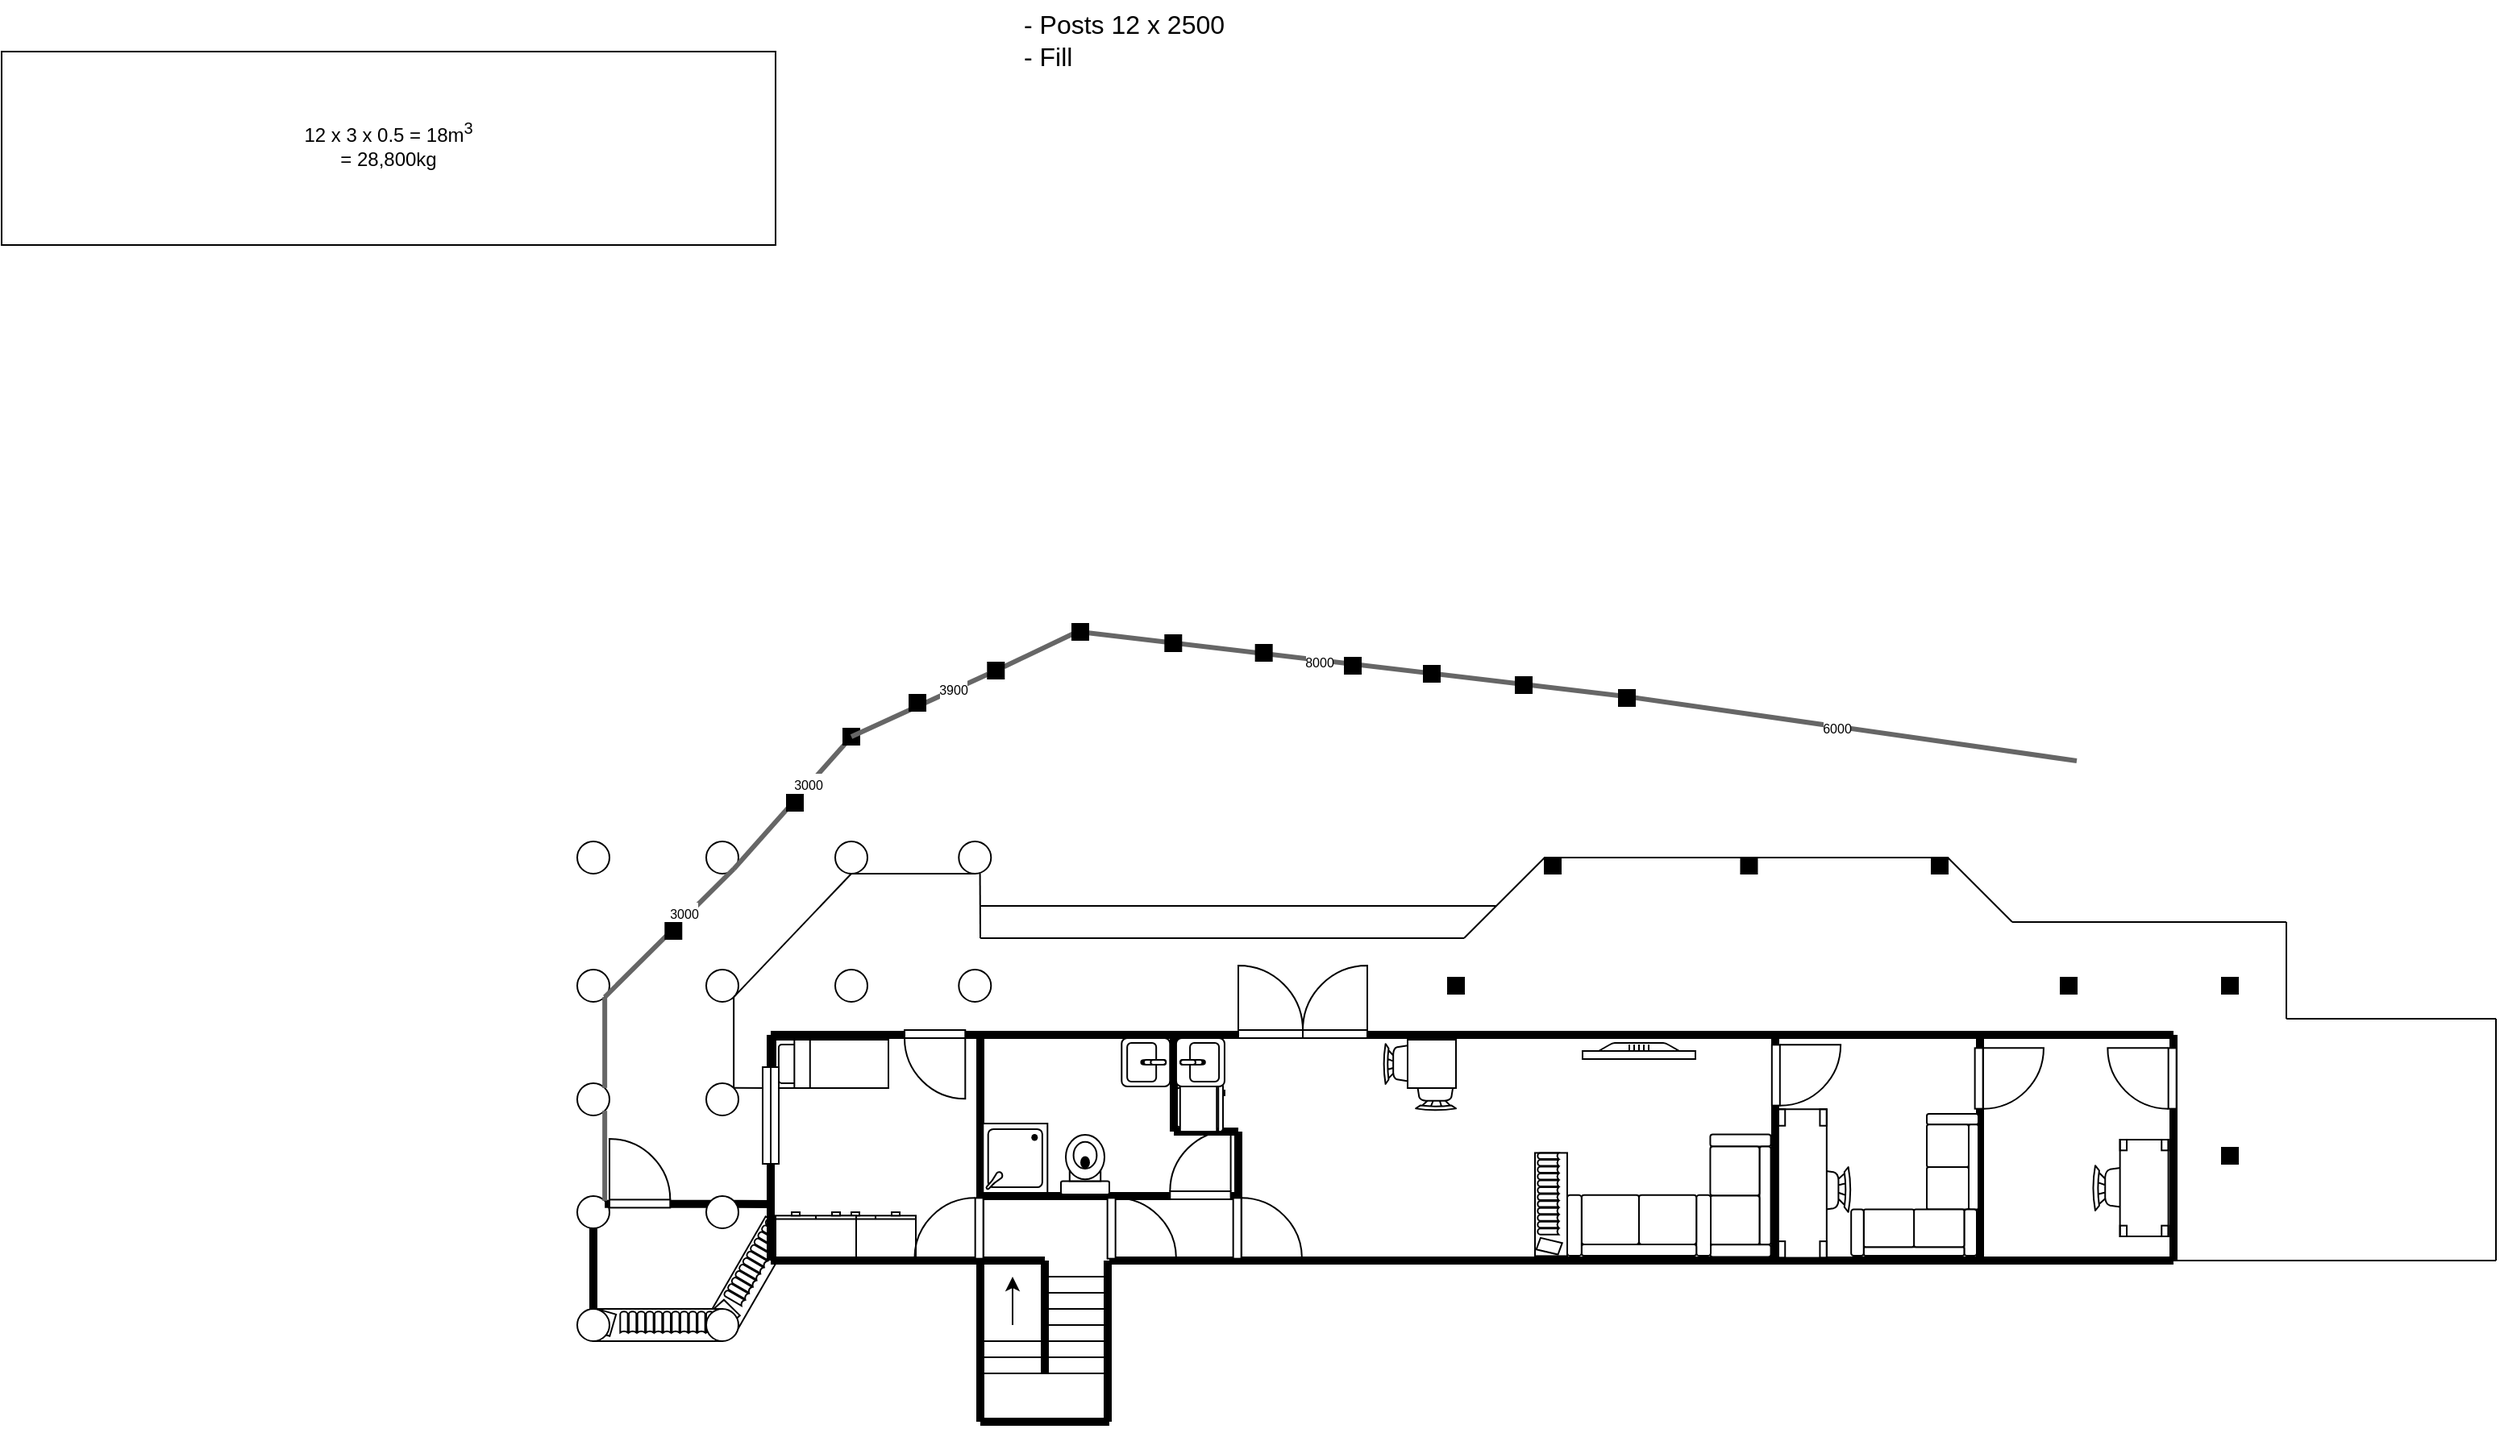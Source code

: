 <mxfile version="27.0.4">
  <diagram name="Page-1" id="iaeJkMmUDWYEsQgRDd_k">
    <mxGraphModel dx="2125" dy="1907" grid="1" gridSize="10" guides="1" tooltips="1" connect="1" arrows="1" fold="1" page="1" pageScale="1" pageWidth="827" pageHeight="1169" math="0" shadow="0">
      <root>
        <mxCell id="0" />
        <mxCell id="1" parent="0" />
        <mxCell id="kuIqpSutb5f7zw_z0I1X-170" value="" style="verticalLabelPosition=bottom;html=1;verticalAlign=top;align=center;shape=mxgraph.floorplan.bookcase;rotation=-240;" vertex="1" parent="1">
          <mxGeometry x="-257" y="218" width="70" height="20" as="geometry" />
        </mxCell>
        <mxCell id="kuIqpSutb5f7zw_z0I1X-166" value="" style="endArrow=none;html=1;rounded=0;entryX=1;entryY=0;entryDx=0;entryDy=0;exitX=0.783;exitY=0.541;exitDx=0;exitDy=0;exitPerimeter=0;" edge="1" parent="1" source="kuIqpSutb5f7zw_z0I1X-110" target="kuIqpSutb5f7zw_z0I1X-55">
          <mxGeometry width="50" height="50" relative="1" as="geometry">
            <mxPoint x="-130" y="10" as="sourcePoint" />
            <mxPoint x="-53" y="10" as="targetPoint" />
          </mxGeometry>
        </mxCell>
        <mxCell id="kuIqpSutb5f7zw_z0I1X-130" value="" style="verticalLabelPosition=bottom;html=1;verticalAlign=top;align=center;shape=mxgraph.floorplan.chair;shadow=0;flipH=1;flipV=1;" vertex="1" parent="1">
          <mxGeometry x="190" y="102" width="25" height="25" as="geometry" />
        </mxCell>
        <mxCell id="kuIqpSutb5f7zw_z0I1X-118" value="" style="verticalLabelPosition=bottom;html=1;verticalAlign=top;align=center;shape=mxgraph.floorplan.bookcase;rotation=-180;" vertex="1" parent="1">
          <mxGeometry x="-320" y="250" width="80" height="20" as="geometry" />
        </mxCell>
        <mxCell id="kuIqpSutb5f7zw_z0I1X-99" value="" style="verticalLabelPosition=bottom;html=1;verticalAlign=top;align=center;shape=mxgraph.floorplan.dresser;rotation=-180;" vertex="1" parent="1">
          <mxGeometry x="-170" y="190" width="50" height="28" as="geometry" />
        </mxCell>
        <mxCell id="kuIqpSutb5f7zw_z0I1X-95" value="" style="verticalLabelPosition=bottom;html=1;verticalAlign=top;align=center;shape=mxgraph.floorplan.chair;rotation=90;" vertex="1" parent="1">
          <mxGeometry x="430.0" y="160" width="28" height="32" as="geometry" />
        </mxCell>
        <mxCell id="kuIqpSutb5f7zw_z0I1X-91" value="" style="verticalLabelPosition=bottom;html=1;verticalAlign=top;align=center;shape=mxgraph.floorplan.chair;rotation=-90;" vertex="1" parent="1">
          <mxGeometry x="611.82" y="159" width="28" height="32" as="geometry" />
        </mxCell>
        <mxCell id="kuIqpSutb5f7zw_z0I1X-2" value="" style="endArrow=none;html=1;rounded=0;strokeWidth=5;" edge="1" parent="1">
          <mxGeometry width="50" height="50" relative="1" as="geometry">
            <mxPoint x="40" y="80" as="sourcePoint" />
            <mxPoint x="420" y="80" as="targetPoint" />
          </mxGeometry>
        </mxCell>
        <mxCell id="kuIqpSutb5f7zw_z0I1X-3" value="" style="endArrow=none;html=1;rounded=0;strokeWidth=5;" edge="1" parent="1">
          <mxGeometry width="50" height="50" relative="1" as="geometry">
            <mxPoint x="413" y="222" as="sourcePoint" />
            <mxPoint x="413" y="82" as="targetPoint" />
          </mxGeometry>
        </mxCell>
        <mxCell id="kuIqpSutb5f7zw_z0I1X-4" value="" style="endArrow=none;html=1;rounded=0;strokeWidth=5;" edge="1" parent="1">
          <mxGeometry width="50" height="50" relative="1" as="geometry">
            <mxPoint x="540" y="80" as="sourcePoint" />
            <mxPoint x="420" y="80" as="targetPoint" />
          </mxGeometry>
        </mxCell>
        <mxCell id="kuIqpSutb5f7zw_z0I1X-5" value="" style="endArrow=none;html=1;rounded=0;strokeWidth=5;" edge="1" parent="1">
          <mxGeometry width="50" height="50" relative="1" as="geometry">
            <mxPoint x="540" y="220" as="sourcePoint" />
            <mxPoint x="540" y="80" as="targetPoint" />
          </mxGeometry>
        </mxCell>
        <mxCell id="kuIqpSutb5f7zw_z0I1X-6" value="" style="endArrow=none;html=1;rounded=0;strokeWidth=5;" edge="1" parent="1">
          <mxGeometry width="50" height="50" relative="1" as="geometry">
            <mxPoint x="660" y="80" as="sourcePoint" />
            <mxPoint x="540" y="80" as="targetPoint" />
          </mxGeometry>
        </mxCell>
        <mxCell id="kuIqpSutb5f7zw_z0I1X-7" value="" style="endArrow=none;html=1;rounded=0;strokeWidth=5;" edge="1" parent="1">
          <mxGeometry width="50" height="50" relative="1" as="geometry">
            <mxPoint x="660" y="220" as="sourcePoint" />
            <mxPoint x="660" y="80" as="targetPoint" />
          </mxGeometry>
        </mxCell>
        <mxCell id="kuIqpSutb5f7zw_z0I1X-8" value="" style="endArrow=none;html=1;rounded=0;strokeWidth=5;" edge="1" parent="1">
          <mxGeometry width="50" height="50" relative="1" as="geometry">
            <mxPoint x="80" y="220" as="sourcePoint" />
            <mxPoint x="660" y="220" as="targetPoint" />
          </mxGeometry>
        </mxCell>
        <mxCell id="kuIqpSutb5f7zw_z0I1X-9" value="" style="endArrow=none;html=1;rounded=0;strokeWidth=5;" edge="1" parent="1">
          <mxGeometry width="50" height="50" relative="1" as="geometry">
            <mxPoint x="40" y="140" as="sourcePoint" />
            <mxPoint x="40" y="80" as="targetPoint" />
          </mxGeometry>
        </mxCell>
        <mxCell id="kuIqpSutb5f7zw_z0I1X-10" value="" style="endArrow=none;html=1;rounded=0;strokeWidth=5;" edge="1" parent="1">
          <mxGeometry width="50" height="50" relative="1" as="geometry">
            <mxPoint x="80" y="220" as="sourcePoint" />
            <mxPoint x="80" y="140" as="targetPoint" />
          </mxGeometry>
        </mxCell>
        <mxCell id="kuIqpSutb5f7zw_z0I1X-11" value="" style="endArrow=none;html=1;rounded=0;strokeWidth=5;" edge="1" parent="1">
          <mxGeometry width="50" height="50" relative="1" as="geometry">
            <mxPoint x="40" y="140" as="sourcePoint" />
            <mxPoint x="80" y="140" as="targetPoint" />
          </mxGeometry>
        </mxCell>
        <mxCell id="kuIqpSutb5f7zw_z0I1X-12" value="" style="endArrow=none;html=1;rounded=0;strokeWidth=5;" edge="1" parent="1">
          <mxGeometry width="50" height="50" relative="1" as="geometry">
            <mxPoint x="-80" y="80" as="sourcePoint" />
            <mxPoint x="40" y="80" as="targetPoint" />
          </mxGeometry>
        </mxCell>
        <mxCell id="kuIqpSutb5f7zw_z0I1X-13" value="" style="endArrow=none;html=1;rounded=0;strokeWidth=5;" edge="1" parent="1">
          <mxGeometry width="50" height="50" relative="1" as="geometry">
            <mxPoint x="-80" y="180" as="sourcePoint" />
            <mxPoint x="-80" y="80" as="targetPoint" />
          </mxGeometry>
        </mxCell>
        <mxCell id="kuIqpSutb5f7zw_z0I1X-14" value="" style="endArrow=none;html=1;rounded=0;strokeWidth=5;" edge="1" parent="1">
          <mxGeometry width="50" height="50" relative="1" as="geometry">
            <mxPoint x="80" y="180" as="sourcePoint" />
            <mxPoint x="-80" y="180" as="targetPoint" />
          </mxGeometry>
        </mxCell>
        <mxCell id="kuIqpSutb5f7zw_z0I1X-15" value="" style="endArrow=none;html=1;rounded=0;strokeWidth=5;" edge="1" parent="1">
          <mxGeometry width="50" height="50" relative="1" as="geometry">
            <mxPoint y="220" as="sourcePoint" />
            <mxPoint x="80" y="220" as="targetPoint" />
          </mxGeometry>
        </mxCell>
        <mxCell id="kuIqpSutb5f7zw_z0I1X-16" value="" style="endArrow=none;html=1;rounded=0;strokeWidth=5;" edge="1" parent="1">
          <mxGeometry width="50" height="50" relative="1" as="geometry">
            <mxPoint x="-210" y="80" as="sourcePoint" />
            <mxPoint x="-80" y="80" as="targetPoint" />
          </mxGeometry>
        </mxCell>
        <mxCell id="kuIqpSutb5f7zw_z0I1X-17" value="" style="endArrow=none;html=1;rounded=0;strokeWidth=5;" edge="1" parent="1" source="kuIqpSutb5f7zw_z0I1X-110">
          <mxGeometry width="50" height="50" relative="1" as="geometry">
            <mxPoint x="-210" y="220" as="sourcePoint" />
            <mxPoint x="-210" y="80" as="targetPoint" />
          </mxGeometry>
        </mxCell>
        <mxCell id="kuIqpSutb5f7zw_z0I1X-18" value="" style="endArrow=none;html=1;rounded=0;strokeWidth=5;" edge="1" parent="1">
          <mxGeometry width="50" height="50" relative="1" as="geometry">
            <mxPoint x="-80" y="220" as="sourcePoint" />
            <mxPoint x="-210" y="220" as="targetPoint" />
          </mxGeometry>
        </mxCell>
        <mxCell id="kuIqpSutb5f7zw_z0I1X-19" value="" style="endArrow=none;html=1;rounded=0;strokeWidth=5;" edge="1" parent="1">
          <mxGeometry width="50" height="50" relative="1" as="geometry">
            <mxPoint x="-80" y="220" as="sourcePoint" />
            <mxPoint x="-80" y="180" as="targetPoint" />
          </mxGeometry>
        </mxCell>
        <mxCell id="kuIqpSutb5f7zw_z0I1X-20" value="" style="endArrow=none;html=1;rounded=0;strokeWidth=5;" edge="1" parent="1">
          <mxGeometry width="50" height="50" relative="1" as="geometry">
            <mxPoint x="-1" y="320" as="sourcePoint" />
            <mxPoint x="-1" y="220" as="targetPoint" />
          </mxGeometry>
        </mxCell>
        <mxCell id="kuIqpSutb5f7zw_z0I1X-21" value="" style="endArrow=none;html=1;rounded=0;strokeWidth=5;" edge="1" parent="1">
          <mxGeometry width="50" height="50" relative="1" as="geometry">
            <mxPoint x="-80" y="320" as="sourcePoint" />
            <mxPoint x="-80" y="220" as="targetPoint" />
          </mxGeometry>
        </mxCell>
        <mxCell id="kuIqpSutb5f7zw_z0I1X-22" value="" style="endArrow=none;html=1;rounded=0;strokeWidth=5;" edge="1" parent="1">
          <mxGeometry width="50" height="50" relative="1" as="geometry">
            <mxPoint y="320" as="sourcePoint" />
            <mxPoint x="-80" y="320" as="targetPoint" />
          </mxGeometry>
        </mxCell>
        <mxCell id="kuIqpSutb5f7zw_z0I1X-23" value="" style="endArrow=none;html=1;rounded=0;strokeWidth=5;" edge="1" parent="1">
          <mxGeometry width="50" height="50" relative="1" as="geometry">
            <mxPoint x="-40" y="220" as="sourcePoint" />
            <mxPoint x="-80" y="220" as="targetPoint" />
          </mxGeometry>
        </mxCell>
        <mxCell id="kuIqpSutb5f7zw_z0I1X-24" value="" style="endArrow=none;html=1;rounded=0;strokeWidth=5;" edge="1" parent="1">
          <mxGeometry width="50" height="50" relative="1" as="geometry">
            <mxPoint x="-40" y="290" as="sourcePoint" />
            <mxPoint x="-40" y="220" as="targetPoint" />
          </mxGeometry>
        </mxCell>
        <mxCell id="kuIqpSutb5f7zw_z0I1X-25" value="" style="endArrow=none;html=1;rounded=0;" edge="1" parent="1">
          <mxGeometry width="50" height="50" relative="1" as="geometry">
            <mxPoint x="-40" y="240" as="sourcePoint" />
            <mxPoint y="240" as="targetPoint" />
          </mxGeometry>
        </mxCell>
        <mxCell id="kuIqpSutb5f7zw_z0I1X-26" value="" style="endArrow=none;html=1;rounded=0;" edge="1" parent="1">
          <mxGeometry width="50" height="50" relative="1" as="geometry">
            <mxPoint x="-40" y="250" as="sourcePoint" />
            <mxPoint y="250" as="targetPoint" />
          </mxGeometry>
        </mxCell>
        <mxCell id="kuIqpSutb5f7zw_z0I1X-27" value="" style="endArrow=none;html=1;rounded=0;" edge="1" parent="1">
          <mxGeometry width="50" height="50" relative="1" as="geometry">
            <mxPoint x="-40" y="260" as="sourcePoint" />
            <mxPoint y="260" as="targetPoint" />
          </mxGeometry>
        </mxCell>
        <mxCell id="kuIqpSutb5f7zw_z0I1X-28" value="" style="endArrow=none;html=1;rounded=0;" edge="1" parent="1">
          <mxGeometry width="50" height="50" relative="1" as="geometry">
            <mxPoint x="-40" y="270" as="sourcePoint" />
            <mxPoint y="270" as="targetPoint" />
          </mxGeometry>
        </mxCell>
        <mxCell id="kuIqpSutb5f7zw_z0I1X-29" value="" style="endArrow=none;html=1;rounded=0;" edge="1" parent="1">
          <mxGeometry width="50" height="50" relative="1" as="geometry">
            <mxPoint x="-40" y="280" as="sourcePoint" />
            <mxPoint y="280" as="targetPoint" />
          </mxGeometry>
        </mxCell>
        <mxCell id="kuIqpSutb5f7zw_z0I1X-30" value="" style="endArrow=none;html=1;rounded=0;" edge="1" parent="1">
          <mxGeometry width="50" height="50" relative="1" as="geometry">
            <mxPoint x="-40" y="290" as="sourcePoint" />
            <mxPoint y="290" as="targetPoint" />
          </mxGeometry>
        </mxCell>
        <mxCell id="kuIqpSutb5f7zw_z0I1X-31" value="" style="endArrow=none;html=1;rounded=0;" edge="1" parent="1">
          <mxGeometry width="50" height="50" relative="1" as="geometry">
            <mxPoint x="-40" y="230" as="sourcePoint" />
            <mxPoint y="230" as="targetPoint" />
          </mxGeometry>
        </mxCell>
        <mxCell id="kuIqpSutb5f7zw_z0I1X-32" value="" style="endArrow=none;html=1;rounded=0;" edge="1" parent="1">
          <mxGeometry width="50" height="50" relative="1" as="geometry">
            <mxPoint x="-80" y="290" as="sourcePoint" />
            <mxPoint x="-40" y="290" as="targetPoint" />
          </mxGeometry>
        </mxCell>
        <mxCell id="kuIqpSutb5f7zw_z0I1X-33" value="" style="endArrow=none;html=1;rounded=0;" edge="1" parent="1">
          <mxGeometry width="50" height="50" relative="1" as="geometry">
            <mxPoint x="-80" y="270" as="sourcePoint" />
            <mxPoint x="-40" y="270" as="targetPoint" />
          </mxGeometry>
        </mxCell>
        <mxCell id="kuIqpSutb5f7zw_z0I1X-34" value="" style="endArrow=none;html=1;rounded=0;" edge="1" parent="1">
          <mxGeometry width="50" height="50" relative="1" as="geometry">
            <mxPoint x="-80" y="280" as="sourcePoint" />
            <mxPoint x="-40" y="280" as="targetPoint" />
          </mxGeometry>
        </mxCell>
        <mxCell id="kuIqpSutb5f7zw_z0I1X-35" value="" style="endArrow=classic;html=1;rounded=0;" edge="1" parent="1">
          <mxGeometry width="50" height="50" relative="1" as="geometry">
            <mxPoint x="-60" y="260" as="sourcePoint" />
            <mxPoint x="-60" y="230" as="targetPoint" />
          </mxGeometry>
        </mxCell>
        <mxCell id="kuIqpSutb5f7zw_z0I1X-36" value="" style="verticalLabelPosition=bottom;html=1;verticalAlign=top;align=center;shape=mxgraph.floorplan.doorLeft;aspect=fixed;rotation=-90;" vertex="1" parent="1">
          <mxGeometry x="78" y="180" width="37.65" height="40" as="geometry" />
        </mxCell>
        <mxCell id="kuIqpSutb5f7zw_z0I1X-37" value="" style="verticalLabelPosition=bottom;html=1;verticalAlign=top;align=center;shape=mxgraph.floorplan.doorLeft;aspect=fixed;rotation=-90;" vertex="1" parent="1">
          <mxGeometry y="180" width="37.65" height="40" as="geometry" />
        </mxCell>
        <mxCell id="kuIqpSutb5f7zw_z0I1X-38" value="" style="verticalLabelPosition=bottom;html=1;verticalAlign=top;align=center;shape=mxgraph.floorplan.doorLeft;aspect=fixed;rotation=0;flipV=0;flipH=1;" vertex="1" parent="1">
          <mxGeometry x="-127" y="77" width="37.65" height="40" as="geometry" />
        </mxCell>
        <mxCell id="kuIqpSutb5f7zw_z0I1X-39" value="" style="verticalLabelPosition=bottom;html=1;verticalAlign=top;align=center;shape=mxgraph.floorplan.doorLeft;aspect=fixed;rotation=-180;" vertex="1" parent="1">
          <mxGeometry x="37.65" y="142" width="37.65" height="40" as="geometry" />
        </mxCell>
        <mxCell id="kuIqpSutb5f7zw_z0I1X-42" value="" style="verticalLabelPosition=bottom;html=1;verticalAlign=top;align=center;shape=mxgraph.floorplan.doorLeft;aspect=fixed;rotation=-90;flipH=1;" vertex="1" parent="1">
          <mxGeometry x="412.09" y="85" width="37.65" height="40" as="geometry" />
        </mxCell>
        <mxCell id="kuIqpSutb5f7zw_z0I1X-43" value="" style="verticalLabelPosition=bottom;html=1;verticalAlign=top;align=center;shape=mxgraph.floorplan.doorLeft;aspect=fixed;rotation=-90;flipH=1;" vertex="1" parent="1">
          <mxGeometry x="538" y="87" width="37.65" height="40" as="geometry" />
        </mxCell>
        <mxCell id="kuIqpSutb5f7zw_z0I1X-44" value="" style="verticalLabelPosition=bottom;html=1;verticalAlign=top;align=center;shape=mxgraph.floorplan.doorLeft;aspect=fixed;rotation=-90;flipH=1;flipV=1;" vertex="1" parent="1">
          <mxGeometry x="623" y="87" width="37.65" height="40" as="geometry" />
        </mxCell>
        <mxCell id="kuIqpSutb5f7zw_z0I1X-45" value="" style="verticalLabelPosition=bottom;html=1;verticalAlign=top;align=center;shape=mxgraph.floorplan.doorLeft;aspect=fixed;rotation=-90;flipH=0;flipV=1;" vertex="1" parent="1">
          <mxGeometry x="-117" y="180" width="37.65" height="40" as="geometry" />
        </mxCell>
        <mxCell id="kuIqpSutb5f7zw_z0I1X-46" value="" style="verticalLabelPosition=bottom;html=1;verticalAlign=top;align=center;shape=mxgraph.floorplan.doorDouble;aspect=fixed;flipV=1;" vertex="1" parent="1">
          <mxGeometry x="80" y="39.5" width="80" height="42.5" as="geometry" />
        </mxCell>
        <mxCell id="kuIqpSutb5f7zw_z0I1X-47" value="" style="ellipse;whiteSpace=wrap;html=1;aspect=fixed;" vertex="1" parent="1">
          <mxGeometry x="-93.35" y="39.5" width="20" height="20" as="geometry" />
        </mxCell>
        <mxCell id="kuIqpSutb5f7zw_z0I1X-48" value="" style="ellipse;whiteSpace=wrap;html=1;aspect=fixed;" vertex="1" parent="1">
          <mxGeometry x="-93.35" y="-40" width="20" height="20" as="geometry" />
        </mxCell>
        <mxCell id="kuIqpSutb5f7zw_z0I1X-49" value="" style="ellipse;whiteSpace=wrap;html=1;aspect=fixed;" vertex="1" parent="1">
          <mxGeometry x="-170" y="39.5" width="20" height="20" as="geometry" />
        </mxCell>
        <mxCell id="kuIqpSutb5f7zw_z0I1X-50" value="" style="ellipse;whiteSpace=wrap;html=1;aspect=fixed;" vertex="1" parent="1">
          <mxGeometry x="-250" y="39.5" width="20" height="20" as="geometry" />
        </mxCell>
        <mxCell id="kuIqpSutb5f7zw_z0I1X-51" value="" style="ellipse;whiteSpace=wrap;html=1;aspect=fixed;" vertex="1" parent="1">
          <mxGeometry x="-330" y="39.5" width="20" height="20" as="geometry" />
        </mxCell>
        <mxCell id="kuIqpSutb5f7zw_z0I1X-52" value="" style="ellipse;whiteSpace=wrap;html=1;aspect=fixed;" vertex="1" parent="1">
          <mxGeometry x="-330" y="-40" width="20" height="20" as="geometry" />
        </mxCell>
        <mxCell id="kuIqpSutb5f7zw_z0I1X-53" value="" style="ellipse;whiteSpace=wrap;html=1;aspect=fixed;" vertex="1" parent="1">
          <mxGeometry x="-250" y="-40" width="20" height="20" as="geometry" />
        </mxCell>
        <mxCell id="kuIqpSutb5f7zw_z0I1X-54" value="" style="ellipse;whiteSpace=wrap;html=1;aspect=fixed;" vertex="1" parent="1">
          <mxGeometry x="-170" y="-40" width="20" height="20" as="geometry" />
        </mxCell>
        <mxCell id="kuIqpSutb5f7zw_z0I1X-55" value="" style="ellipse;whiteSpace=wrap;html=1;aspect=fixed;" vertex="1" parent="1">
          <mxGeometry x="-250" y="110" width="20" height="20" as="geometry" />
        </mxCell>
        <mxCell id="kuIqpSutb5f7zw_z0I1X-56" value="" style="ellipse;whiteSpace=wrap;html=1;aspect=fixed;" vertex="1" parent="1">
          <mxGeometry x="-330" y="110" width="20" height="20" as="geometry" />
        </mxCell>
        <mxCell id="kuIqpSutb5f7zw_z0I1X-57" value="" style="endArrow=none;html=1;rounded=0;" edge="1" parent="1">
          <mxGeometry width="50" height="50" relative="1" as="geometry">
            <mxPoint x="-80" as="sourcePoint" />
            <mxPoint x="240" as="targetPoint" />
          </mxGeometry>
        </mxCell>
        <mxCell id="kuIqpSutb5f7zw_z0I1X-58" value="" style="endArrow=none;html=1;rounded=0;exitX=1;exitY=1;exitDx=0;exitDy=0;entryX=1;entryY=1;entryDx=0;entryDy=0;flowAnimation=0;strokeWidth=3;fillColor=#f5f5f5;strokeColor=#666666;fontSize=10;" edge="1" parent="1" source="kuIqpSutb5f7zw_z0I1X-51" target="kuIqpSutb5f7zw_z0I1X-53">
          <mxGeometry width="50" height="50" relative="1" as="geometry">
            <mxPoint x="-90" y="10" as="sourcePoint" />
            <mxPoint x="-40" y="-40" as="targetPoint" />
          </mxGeometry>
        </mxCell>
        <mxCell id="kuIqpSutb5f7zw_z0I1X-107" value="&lt;font style=&quot;font-size: 8px;&quot;&gt;3000&lt;/font&gt;" style="edgeLabel;html=1;align=center;verticalAlign=middle;resizable=0;points=[];labelBackgroundColor=default;" vertex="1" connectable="0" parent="kuIqpSutb5f7zw_z0I1X-58">
          <mxGeometry x="-0.01" y="1" relative="1" as="geometry">
            <mxPoint x="10" y="-13" as="offset" />
          </mxGeometry>
        </mxCell>
        <mxCell id="kuIqpSutb5f7zw_z0I1X-59" value="" style="endArrow=none;html=1;rounded=0;entryX=1;entryY=1;entryDx=0;entryDy=0;flowAnimation=0;strokeWidth=3;fillColor=#f5f5f5;strokeColor=#666666;exitX=1;exitY=0;exitDx=0;exitDy=0;" edge="1" parent="1" source="kuIqpSutb5f7zw_z0I1X-56" target="kuIqpSutb5f7zw_z0I1X-51">
          <mxGeometry width="50" height="50" relative="1" as="geometry">
            <mxPoint x="-340" y="100" as="sourcePoint" />
            <mxPoint x="-223" y="-13" as="targetPoint" />
          </mxGeometry>
        </mxCell>
        <mxCell id="kuIqpSutb5f7zw_z0I1X-60" value="" style="endArrow=none;html=1;rounded=0;entryX=0.5;entryY=1;entryDx=0;entryDy=0;" edge="1" parent="1" target="kuIqpSutb5f7zw_z0I1X-48">
          <mxGeometry width="50" height="50" relative="1" as="geometry">
            <mxPoint x="-160" y="-20" as="sourcePoint" />
            <mxPoint x="20" y="10" as="targetPoint" />
          </mxGeometry>
        </mxCell>
        <mxCell id="kuIqpSutb5f7zw_z0I1X-61" value="" style="endArrow=none;html=1;rounded=0;entryX=0.657;entryY=0.99;entryDx=0;entryDy=0;entryPerimeter=0;" edge="1" parent="1" target="kuIqpSutb5f7zw_z0I1X-48">
          <mxGeometry width="50" height="50" relative="1" as="geometry">
            <mxPoint x="-80" y="20" as="sourcePoint" />
            <mxPoint x="-80" y="-10" as="targetPoint" />
          </mxGeometry>
        </mxCell>
        <mxCell id="kuIqpSutb5f7zw_z0I1X-62" value="" style="endArrow=none;html=1;rounded=0;" edge="1" parent="1">
          <mxGeometry width="50" height="50" relative="1" as="geometry">
            <mxPoint x="-80" y="20" as="sourcePoint" />
            <mxPoint x="220" y="20" as="targetPoint" />
          </mxGeometry>
        </mxCell>
        <mxCell id="kuIqpSutb5f7zw_z0I1X-64" value="" style="endArrow=none;html=1;rounded=0;" edge="1" parent="1">
          <mxGeometry width="50" height="50" relative="1" as="geometry">
            <mxPoint x="220" y="20" as="sourcePoint" />
            <mxPoint x="270" y="-30" as="targetPoint" />
          </mxGeometry>
        </mxCell>
        <mxCell id="kuIqpSutb5f7zw_z0I1X-65" value="" style="endArrow=none;html=1;rounded=0;" edge="1" parent="1">
          <mxGeometry width="50" height="50" relative="1" as="geometry">
            <mxPoint x="270" y="-30" as="sourcePoint" />
            <mxPoint x="520" y="-30" as="targetPoint" />
          </mxGeometry>
        </mxCell>
        <mxCell id="kuIqpSutb5f7zw_z0I1X-66" value="" style="endArrow=none;html=1;rounded=0;" edge="1" parent="1">
          <mxGeometry width="50" height="50" relative="1" as="geometry">
            <mxPoint x="520" y="-30" as="sourcePoint" />
            <mxPoint x="560" y="10" as="targetPoint" />
          </mxGeometry>
        </mxCell>
        <mxCell id="kuIqpSutb5f7zw_z0I1X-67" value="" style="endArrow=none;html=1;rounded=0;" edge="1" parent="1">
          <mxGeometry width="50" height="50" relative="1" as="geometry">
            <mxPoint x="730" y="10" as="sourcePoint" />
            <mxPoint x="730" y="70" as="targetPoint" />
          </mxGeometry>
        </mxCell>
        <mxCell id="kuIqpSutb5f7zw_z0I1X-68" value="" style="endArrow=none;html=1;rounded=0;" edge="1" parent="1">
          <mxGeometry width="50" height="50" relative="1" as="geometry">
            <mxPoint x="730" y="70" as="sourcePoint" />
            <mxPoint x="860" y="70" as="targetPoint" />
          </mxGeometry>
        </mxCell>
        <mxCell id="kuIqpSutb5f7zw_z0I1X-69" value="" style="endArrow=none;html=1;rounded=0;" edge="1" parent="1">
          <mxGeometry width="50" height="50" relative="1" as="geometry">
            <mxPoint x="560" y="10" as="sourcePoint" />
            <mxPoint x="730" y="10" as="targetPoint" />
          </mxGeometry>
        </mxCell>
        <mxCell id="kuIqpSutb5f7zw_z0I1X-70" value="" style="endArrow=none;html=1;rounded=0;" edge="1" parent="1">
          <mxGeometry width="50" height="50" relative="1" as="geometry">
            <mxPoint x="860" y="220" as="sourcePoint" />
            <mxPoint x="860" y="70" as="targetPoint" />
          </mxGeometry>
        </mxCell>
        <mxCell id="kuIqpSutb5f7zw_z0I1X-72" value="" style="ellipse;whiteSpace=wrap;html=1;aspect=fixed;" vertex="1" parent="1">
          <mxGeometry x="-330" y="180" width="20" height="20" as="geometry" />
        </mxCell>
        <mxCell id="kuIqpSutb5f7zw_z0I1X-74" value="" style="endArrow=none;html=1;rounded=0;flowAnimation=0;strokeWidth=3;fillColor=#f5f5f5;strokeColor=#666666;exitX=1;exitY=1;exitDx=0;exitDy=0;" edge="1" parent="1" source="kuIqpSutb5f7zw_z0I1X-53">
          <mxGeometry width="50" height="50" relative="1" as="geometry">
            <mxPoint x="-190" y="-30" as="sourcePoint" />
            <mxPoint x="-159" y="-106" as="targetPoint" />
          </mxGeometry>
        </mxCell>
        <mxCell id="kuIqpSutb5f7zw_z0I1X-108" value="&lt;font style=&quot;font-size: 8px;&quot;&gt;3000&lt;/font&gt;" style="edgeLabel;html=1;align=center;verticalAlign=middle;resizable=0;points=[];" vertex="1" connectable="0" parent="kuIqpSutb5f7zw_z0I1X-74">
          <mxGeometry x="0.022" y="1" relative="1" as="geometry">
            <mxPoint x="9" y="-10" as="offset" />
          </mxGeometry>
        </mxCell>
        <mxCell id="kuIqpSutb5f7zw_z0I1X-75" value="" style="endArrow=none;html=1;rounded=0;flowAnimation=0;strokeWidth=3;fillColor=#f5f5f5;strokeColor=#666666;" edge="1" parent="1" source="kuIqpSutb5f7zw_z0I1X-149">
          <mxGeometry width="50" height="50" relative="1" as="geometry">
            <mxPoint x="-160" y="-105" as="sourcePoint" />
            <mxPoint x="-20" y="-170" as="targetPoint" />
          </mxGeometry>
        </mxCell>
        <mxCell id="kuIqpSutb5f7zw_z0I1X-76" value="" style="endArrow=none;html=1;rounded=0;flowAnimation=0;strokeWidth=3;fillColor=#f5f5f5;strokeColor=#666666;" edge="1" parent="1" source="kuIqpSutb5f7zw_z0I1X-136">
          <mxGeometry width="50" height="50" relative="1" as="geometry">
            <mxPoint x="320" y="-130" as="sourcePoint" />
            <mxPoint x="-20" y="-170" as="targetPoint" />
          </mxGeometry>
        </mxCell>
        <mxCell id="kuIqpSutb5f7zw_z0I1X-77" value="" style="endArrow=none;html=1;rounded=0;flowAnimation=0;strokeWidth=3;fillColor=#f5f5f5;strokeColor=#666666;" edge="1" parent="1">
          <mxGeometry width="50" height="50" relative="1" as="geometry">
            <mxPoint x="600" y="-90" as="sourcePoint" />
            <mxPoint x="320" y="-130" as="targetPoint" />
          </mxGeometry>
        </mxCell>
        <mxCell id="kuIqpSutb5f7zw_z0I1X-134" value="&lt;font style=&quot;font-size: 8px;&quot;&gt;6000&lt;/font&gt;" style="edgeLabel;html=1;align=center;verticalAlign=middle;resizable=0;points=[];" vertex="1" connectable="0" parent="kuIqpSutb5f7zw_z0I1X-77">
          <mxGeometry x="0.063" relative="1" as="geometry">
            <mxPoint as="offset" />
          </mxGeometry>
        </mxCell>
        <mxCell id="kuIqpSutb5f7zw_z0I1X-79" value="" style="endArrow=none;html=1;rounded=0;strokeWidth=5;exitX=1;exitY=0;exitDx=0;exitDy=0;entryX=0;entryY=0;entryDx=0;entryDy=0;" edge="1" parent="1">
          <mxGeometry width="50" height="50" relative="1" as="geometry">
            <mxPoint x="-312.929" y="184.929" as="sourcePoint" />
            <mxPoint x="-247.071" y="184.929" as="targetPoint" />
          </mxGeometry>
        </mxCell>
        <mxCell id="kuIqpSutb5f7zw_z0I1X-82" value="" style="verticalLabelPosition=bottom;html=1;verticalAlign=top;align=center;shape=mxgraph.floorplan.refrigerator;rotation=-90;" vertex="1" parent="1">
          <mxGeometry x="41.47" y="110" width="30" height="30" as="geometry" />
        </mxCell>
        <mxCell id="kuIqpSutb5f7zw_z0I1X-81" value="" style="verticalLabelPosition=bottom;html=1;verticalAlign=top;align=center;shape=mxgraph.floorplan.sink_22;rotation=-90;" vertex="1" parent="1">
          <mxGeometry x="41.47" y="82" width="30" height="30" as="geometry" />
        </mxCell>
        <mxCell id="kuIqpSutb5f7zw_z0I1X-83" value="" style="verticalLabelPosition=bottom;html=1;verticalAlign=top;align=center;shape=mxgraph.floorplan.toilet;rotation=-180;" vertex="1" parent="1">
          <mxGeometry x="-30" y="142" width="30" height="37" as="geometry" />
        </mxCell>
        <mxCell id="kuIqpSutb5f7zw_z0I1X-85" value="" style="verticalLabelPosition=bottom;html=1;verticalAlign=top;align=center;shape=mxgraph.floorplan.sink_22;rotation=90;" vertex="1" parent="1">
          <mxGeometry x="7.65" y="82" width="30" height="30" as="geometry" />
        </mxCell>
        <mxCell id="kuIqpSutb5f7zw_z0I1X-86" value="" style="verticalLabelPosition=bottom;html=1;verticalAlign=top;align=center;shape=mxgraph.floorplan.shower2;rotation=-180;" vertex="1" parent="1">
          <mxGeometry x="-78.35" y="135" width="40" height="43" as="geometry" />
        </mxCell>
        <mxCell id="kuIqpSutb5f7zw_z0I1X-90" value="" style="verticalLabelPosition=bottom;html=1;verticalAlign=top;align=center;shape=mxgraph.floorplan.table;rotation=90;" vertex="1" parent="1">
          <mxGeometry x="611.82" y="160" width="60" height="30" as="geometry" />
        </mxCell>
        <mxCell id="kuIqpSutb5f7zw_z0I1X-94" value="" style="verticalLabelPosition=bottom;html=1;verticalAlign=top;align=center;shape=mxgraph.floorplan.table;rotation=90;" vertex="1" parent="1">
          <mxGeometry x="383.83" y="157.21" width="92.17" height="30" as="geometry" />
        </mxCell>
        <mxCell id="kuIqpSutb5f7zw_z0I1X-97" value="" style="verticalLabelPosition=bottom;html=1;verticalAlign=top;align=center;shape=mxgraph.floorplan.bed_single;rotation=-90;" vertex="1" parent="1">
          <mxGeometry x="-187" y="63" width="30" height="70" as="geometry" />
        </mxCell>
        <mxCell id="kuIqpSutb5f7zw_z0I1X-98" value="" style="verticalLabelPosition=bottom;html=1;verticalAlign=top;align=center;shape=mxgraph.floorplan.dresser;rotation=-180;" vertex="1" parent="1">
          <mxGeometry x="-207" y="190" width="50" height="28" as="geometry" />
        </mxCell>
        <mxCell id="kuIqpSutb5f7zw_z0I1X-100" value="" style="whiteSpace=wrap;html=1;aspect=fixed;fillColor=#000000;" vertex="1" parent="1">
          <mxGeometry x="270" y="-30" width="10" height="10" as="geometry" />
        </mxCell>
        <mxCell id="kuIqpSutb5f7zw_z0I1X-101" value="" style="whiteSpace=wrap;html=1;aspect=fixed;fillColor=#000000;" vertex="1" parent="1">
          <mxGeometry x="391.74" y="-30" width="10" height="10" as="geometry" />
        </mxCell>
        <mxCell id="kuIqpSutb5f7zw_z0I1X-102" value="" style="whiteSpace=wrap;html=1;aspect=fixed;fillColor=#000000;" vertex="1" parent="1">
          <mxGeometry x="510" y="-30" width="10" height="10" as="geometry" />
        </mxCell>
        <mxCell id="kuIqpSutb5f7zw_z0I1X-103" value="" style="whiteSpace=wrap;html=1;aspect=fixed;fillColor=#000000;" vertex="1" parent="1">
          <mxGeometry x="690.0" y="44.5" width="10" height="10" as="geometry" />
        </mxCell>
        <mxCell id="kuIqpSutb5f7zw_z0I1X-104" value="" style="whiteSpace=wrap;html=1;aspect=fixed;fillColor=#000000;" vertex="1" parent="1">
          <mxGeometry x="590.0" y="44.5" width="10" height="10" as="geometry" />
        </mxCell>
        <mxCell id="kuIqpSutb5f7zw_z0I1X-105" value="" style="whiteSpace=wrap;html=1;aspect=fixed;fillColor=#000000;" vertex="1" parent="1">
          <mxGeometry x="210.0" y="44.5" width="10" height="10" as="geometry" />
        </mxCell>
        <mxCell id="kuIqpSutb5f7zw_z0I1X-106" value="" style="whiteSpace=wrap;html=1;aspect=fixed;fillColor=#000000;" vertex="1" parent="1">
          <mxGeometry x="690.0" y="150" width="10" height="10" as="geometry" />
        </mxCell>
        <mxCell id="kuIqpSutb5f7zw_z0I1X-111" value="" style="endArrow=none;html=1;rounded=0;strokeWidth=5;" edge="1" parent="1" target="kuIqpSutb5f7zw_z0I1X-110">
          <mxGeometry width="50" height="50" relative="1" as="geometry">
            <mxPoint x="-210" y="220" as="sourcePoint" />
            <mxPoint x="-210" y="80" as="targetPoint" />
          </mxGeometry>
        </mxCell>
        <mxCell id="kuIqpSutb5f7zw_z0I1X-110" value="" style="verticalLabelPosition=bottom;html=1;verticalAlign=top;align=center;shape=mxgraph.floorplan.window;rotation=-90;" vertex="1" parent="1">
          <mxGeometry x="-240" y="125" width="60" height="10" as="geometry" />
        </mxCell>
        <mxCell id="kuIqpSutb5f7zw_z0I1X-112" value="" style="endArrow=none;html=1;rounded=0;entryX=1;entryY=1;entryDx=0;entryDy=0;flowAnimation=0;strokeWidth=3;fillColor=#f5f5f5;strokeColor=#666666;exitX=1;exitY=0;exitDx=0;exitDy=0;" edge="1" parent="1" source="kuIqpSutb5f7zw_z0I1X-72" target="kuIqpSutb5f7zw_z0I1X-56">
          <mxGeometry width="50" height="50" relative="1" as="geometry">
            <mxPoint x="-310.69" y="182" as="sourcePoint" />
            <mxPoint x="-310.69" y="126" as="targetPoint" />
          </mxGeometry>
        </mxCell>
        <mxCell id="kuIqpSutb5f7zw_z0I1X-113" value="" style="verticalLabelPosition=bottom;html=1;verticalAlign=top;align=center;shape=mxgraph.floorplan.doorLeft;aspect=fixed;rotation=0;flipV=1;flipH=0;" vertex="1" parent="1">
          <mxGeometry x="-310" y="147.21" width="37.65" height="40" as="geometry" />
        </mxCell>
        <mxCell id="kuIqpSutb5f7zw_z0I1X-114" value="" style="ellipse;whiteSpace=wrap;html=1;aspect=fixed;" vertex="1" parent="1">
          <mxGeometry x="-330" y="250" width="20" height="20" as="geometry" />
        </mxCell>
        <mxCell id="kuIqpSutb5f7zw_z0I1X-115" value="" style="ellipse;whiteSpace=wrap;html=1;aspect=fixed;" vertex="1" parent="1">
          <mxGeometry x="-250" y="250" width="20" height="20" as="geometry" />
        </mxCell>
        <mxCell id="kuIqpSutb5f7zw_z0I1X-116" value="" style="endArrow=none;html=1;rounded=0;strokeWidth=5;exitX=0.5;exitY=1;exitDx=0;exitDy=0;entryX=0.5;entryY=0;entryDx=0;entryDy=0;" edge="1" parent="1" source="kuIqpSutb5f7zw_z0I1X-72" target="kuIqpSutb5f7zw_z0I1X-114">
          <mxGeometry width="50" height="50" relative="1" as="geometry">
            <mxPoint x="-310" y="190" as="sourcePoint" />
            <mxPoint x="-230" y="190" as="targetPoint" />
          </mxGeometry>
        </mxCell>
        <mxCell id="kuIqpSutb5f7zw_z0I1X-119" value="" style="verticalLabelPosition=bottom;html=1;verticalAlign=top;align=center;shape=mxgraph.floorplan.flat_tv;" vertex="1" parent="1">
          <mxGeometry x="293.5" y="85" width="70" height="10" as="geometry" />
        </mxCell>
        <mxCell id="kuIqpSutb5f7zw_z0I1X-122" value="" style="verticalLabelPosition=bottom;html=1;verticalAlign=top;align=center;shape=mxgraph.floorplan.couch;rotation=90;" vertex="1" parent="1">
          <mxGeometry x="353.5" y="160.92" width="76" height="37.58" as="geometry" />
        </mxCell>
        <mxCell id="kuIqpSutb5f7zw_z0I1X-123" value="" style="verticalLabelPosition=bottom;html=1;verticalAlign=top;align=center;shape=mxgraph.floorplan.couch;rotation=-180;" vertex="1" parent="1">
          <mxGeometry x="284" y="179.42" width="89" height="37.58" as="geometry" />
        </mxCell>
        <mxCell id="kuIqpSutb5f7zw_z0I1X-124" value="" style="verticalLabelPosition=bottom;html=1;verticalAlign=top;align=center;shape=mxgraph.floorplan.bookcase;rotation=90;" vertex="1" parent="1">
          <mxGeometry x="242" y="175.21" width="64" height="20" as="geometry" />
        </mxCell>
        <mxCell id="kuIqpSutb5f7zw_z0I1X-125" value="" style="verticalLabelPosition=bottom;html=1;verticalAlign=top;align=center;shape=mxgraph.floorplan.couch;rotation=90;" vertex="1" parent="1">
          <mxGeometry x="490" y="146" width="66" height="32" as="geometry" />
        </mxCell>
        <mxCell id="kuIqpSutb5f7zw_z0I1X-126" value="" style="verticalLabelPosition=bottom;html=1;verticalAlign=top;align=center;shape=mxgraph.floorplan.couch;rotation=-180;" vertex="1" parent="1">
          <mxGeometry x="460.09" y="188.21" width="77.91" height="28.79" as="geometry" />
        </mxCell>
        <mxCell id="kuIqpSutb5f7zw_z0I1X-127" value="" style="verticalLabelPosition=bottom;html=1;verticalAlign=top;align=center;shape=mxgraph.floorplan.chair;shadow=0;rotation=-90;" vertex="1" parent="1">
          <mxGeometry x="170" y="85.5" width="25" height="25" as="geometry" />
        </mxCell>
        <mxCell id="kuIqpSutb5f7zw_z0I1X-129" value="" style="shape=rect;shadow=0;html=1;" vertex="1" parent="1">
          <mxGeometry x="185" y="83" width="30" height="30" as="geometry" />
        </mxCell>
        <mxCell id="kuIqpSutb5f7zw_z0I1X-137" value="" style="endArrow=none;html=1;rounded=0;flowAnimation=0;strokeWidth=3;fillColor=#f5f5f5;strokeColor=#666666;" edge="1" parent="1" target="kuIqpSutb5f7zw_z0I1X-136">
          <mxGeometry width="50" height="50" relative="1" as="geometry">
            <mxPoint x="320" y="-130" as="sourcePoint" />
            <mxPoint x="-20" y="-170" as="targetPoint" />
          </mxGeometry>
        </mxCell>
        <mxCell id="kuIqpSutb5f7zw_z0I1X-138" value="&lt;font style=&quot;font-size: 8px;&quot;&gt;8000&lt;/font&gt;" style="edgeLabel;html=1;align=center;verticalAlign=middle;resizable=0;points=[];fontSize=10;" vertex="1" connectable="0" parent="kuIqpSutb5f7zw_z0I1X-137">
          <mxGeometry x="-0.044" relative="1" as="geometry">
            <mxPoint x="-31" y="-3" as="offset" />
          </mxGeometry>
        </mxCell>
        <mxCell id="kuIqpSutb5f7zw_z0I1X-136" value="" style="whiteSpace=wrap;html=1;aspect=fixed;fillColor=#000000;" vertex="1" parent="1">
          <mxGeometry x="-23" y="-175" width="10" height="10" as="geometry" />
        </mxCell>
        <mxCell id="kuIqpSutb5f7zw_z0I1X-139" value="" style="whiteSpace=wrap;html=1;aspect=fixed;fillColor=#000000;" vertex="1" parent="1">
          <mxGeometry x="316" y="-134" width="10" height="10" as="geometry" />
        </mxCell>
        <mxCell id="kuIqpSutb5f7zw_z0I1X-140" value="" style="whiteSpace=wrap;html=1;aspect=fixed;fillColor=#000000;" vertex="1" parent="1">
          <mxGeometry x="-165" y="-110" width="10" height="10" as="geometry" />
        </mxCell>
        <mxCell id="kuIqpSutb5f7zw_z0I1X-150" value="" style="endArrow=none;html=1;rounded=0;flowAnimation=0;strokeWidth=3;fillColor=#f5f5f5;strokeColor=#666666;" edge="1" parent="1" target="kuIqpSutb5f7zw_z0I1X-149">
          <mxGeometry width="50" height="50" relative="1" as="geometry">
            <mxPoint x="-160" y="-105" as="sourcePoint" />
            <mxPoint x="-20" y="-170" as="targetPoint" />
          </mxGeometry>
        </mxCell>
        <mxCell id="kuIqpSutb5f7zw_z0I1X-151" value="&lt;font style=&quot;font-size: 8px;&quot;&gt;3900&lt;/font&gt;" style="edgeLabel;html=1;align=center;verticalAlign=middle;resizable=0;points=[];" vertex="1" connectable="0" parent="kuIqpSutb5f7zw_z0I1X-150">
          <mxGeometry x="-0.097" y="1" relative="1" as="geometry">
            <mxPoint x="25" y="-12" as="offset" />
          </mxGeometry>
        </mxCell>
        <mxCell id="kuIqpSutb5f7zw_z0I1X-149" value="" style="whiteSpace=wrap;html=1;aspect=fixed;fillColor=#000000;" vertex="1" parent="1">
          <mxGeometry x="-75.35" y="-151" width="10" height="10" as="geometry" />
        </mxCell>
        <mxCell id="kuIqpSutb5f7zw_z0I1X-152" value="" style="whiteSpace=wrap;html=1;aspect=fixed;fillColor=#000000;" vertex="1" parent="1">
          <mxGeometry x="-124" y="-131" width="10" height="10" as="geometry" />
        </mxCell>
        <mxCell id="kuIqpSutb5f7zw_z0I1X-154" value="" style="whiteSpace=wrap;html=1;aspect=fixed;fillColor=#000000;" vertex="1" parent="1">
          <mxGeometry x="-200" y="-69" width="10" height="10" as="geometry" />
        </mxCell>
        <mxCell id="kuIqpSutb5f7zw_z0I1X-157" value="" style="whiteSpace=wrap;html=1;aspect=fixed;fillColor=#000000;" vertex="1" parent="1">
          <mxGeometry x="-275.35" y="10.5" width="10" height="10" as="geometry" />
        </mxCell>
        <mxCell id="kuIqpSutb5f7zw_z0I1X-158" value="" style="whiteSpace=wrap;html=1;aspect=fixed;fillColor=#000000;" vertex="1" parent="1">
          <mxGeometry x="34.65" y="-168" width="10" height="10" as="geometry" />
        </mxCell>
        <mxCell id="kuIqpSutb5f7zw_z0I1X-160" value="" style="whiteSpace=wrap;html=1;aspect=fixed;fillColor=#000000;" vertex="1" parent="1">
          <mxGeometry x="252" y="-142" width="10" height="10" as="geometry" />
        </mxCell>
        <mxCell id="kuIqpSutb5f7zw_z0I1X-161" value="" style="whiteSpace=wrap;html=1;aspect=fixed;fillColor=#000000;" vertex="1" parent="1">
          <mxGeometry x="90.83" y="-162" width="10" height="10" as="geometry" />
        </mxCell>
        <mxCell id="kuIqpSutb5f7zw_z0I1X-162" value="" style="whiteSpace=wrap;html=1;aspect=fixed;fillColor=#000000;" vertex="1" parent="1">
          <mxGeometry x="195" y="-149" width="10" height="10" as="geometry" />
        </mxCell>
        <mxCell id="kuIqpSutb5f7zw_z0I1X-163" value="" style="whiteSpace=wrap;html=1;aspect=fixed;fillColor=#000000;" vertex="1" parent="1">
          <mxGeometry x="146" y="-154" width="10" height="10" as="geometry" />
        </mxCell>
        <mxCell id="kuIqpSutb5f7zw_z0I1X-164" value="" style="endArrow=none;html=1;rounded=0;entryX=0.5;entryY=1;entryDx=0;entryDy=0;exitX=1;exitY=1;exitDx=0;exitDy=0;" edge="1" parent="1" source="kuIqpSutb5f7zw_z0I1X-50" target="kuIqpSutb5f7zw_z0I1X-54">
          <mxGeometry width="50" height="50" relative="1" as="geometry">
            <mxPoint x="-150" y="-10" as="sourcePoint" />
            <mxPoint x="-73" y="-10" as="targetPoint" />
          </mxGeometry>
        </mxCell>
        <mxCell id="kuIqpSutb5f7zw_z0I1X-165" value="" style="endArrow=none;html=1;rounded=0;entryX=1;entryY=0;entryDx=0;entryDy=0;exitX=1;exitY=1;exitDx=0;exitDy=0;" edge="1" parent="1" source="kuIqpSutb5f7zw_z0I1X-50" target="kuIqpSutb5f7zw_z0I1X-55">
          <mxGeometry width="50" height="50" relative="1" as="geometry">
            <mxPoint x="-230" y="50" as="sourcePoint" />
            <mxPoint x="-63" as="targetPoint" />
          </mxGeometry>
        </mxCell>
        <mxCell id="kuIqpSutb5f7zw_z0I1X-167" value="" style="endArrow=none;html=1;rounded=0;" edge="1" parent="1">
          <mxGeometry width="50" height="50" relative="1" as="geometry">
            <mxPoint x="860" y="220" as="sourcePoint" />
            <mxPoint x="660" y="220" as="targetPoint" />
          </mxGeometry>
        </mxCell>
        <mxCell id="kuIqpSutb5f7zw_z0I1X-168" value="" style="endArrow=none;html=1;rounded=0;strokeWidth=5;exitX=1;exitY=0;exitDx=0;exitDy=0;" edge="1" parent="1">
          <mxGeometry width="50" height="50" relative="1" as="geometry">
            <mxPoint x="-232.929" y="184.929" as="sourcePoint" />
            <mxPoint x="-210" y="185" as="targetPoint" />
          </mxGeometry>
        </mxCell>
        <mxCell id="kuIqpSutb5f7zw_z0I1X-71" value="" style="ellipse;whiteSpace=wrap;html=1;aspect=fixed;" vertex="1" parent="1">
          <mxGeometry x="-250" y="180" width="20" height="20" as="geometry" />
        </mxCell>
        <mxCell id="kuIqpSutb5f7zw_z0I1X-175" value="&lt;font&gt;12 x 3 x 0.5 = 18m&lt;sup&gt;3&lt;/sup&gt;&lt;/font&gt;&lt;div&gt;&lt;sup&gt;&lt;font style=&quot;font-size: 12px;&quot;&gt;= 28,800kg&lt;/font&gt;&lt;/sup&gt;&lt;/div&gt;" style="rounded=0;whiteSpace=wrap;html=1;fillColor=none;align=center;" vertex="1" parent="1">
          <mxGeometry x="-687" y="-530" width="480" height="120" as="geometry" />
        </mxCell>
        <mxCell id="kuIqpSutb5f7zw_z0I1X-177" value="&lt;font style=&quot;font-size: 16px;&quot;&gt;- Posts 12 x 2500&lt;/font&gt;&lt;div&gt;&lt;font style=&quot;font-size: 16px;&quot;&gt;- Fill&amp;nbsp;&lt;/font&gt;&lt;/div&gt;" style="text;html=1;align=left;verticalAlign=middle;resizable=0;points=[];autosize=1;strokeColor=none;fillColor=none;" vertex="1" parent="1">
          <mxGeometry x="-55" y="-562" width="150" height="50" as="geometry" />
        </mxCell>
      </root>
    </mxGraphModel>
  </diagram>
</mxfile>
